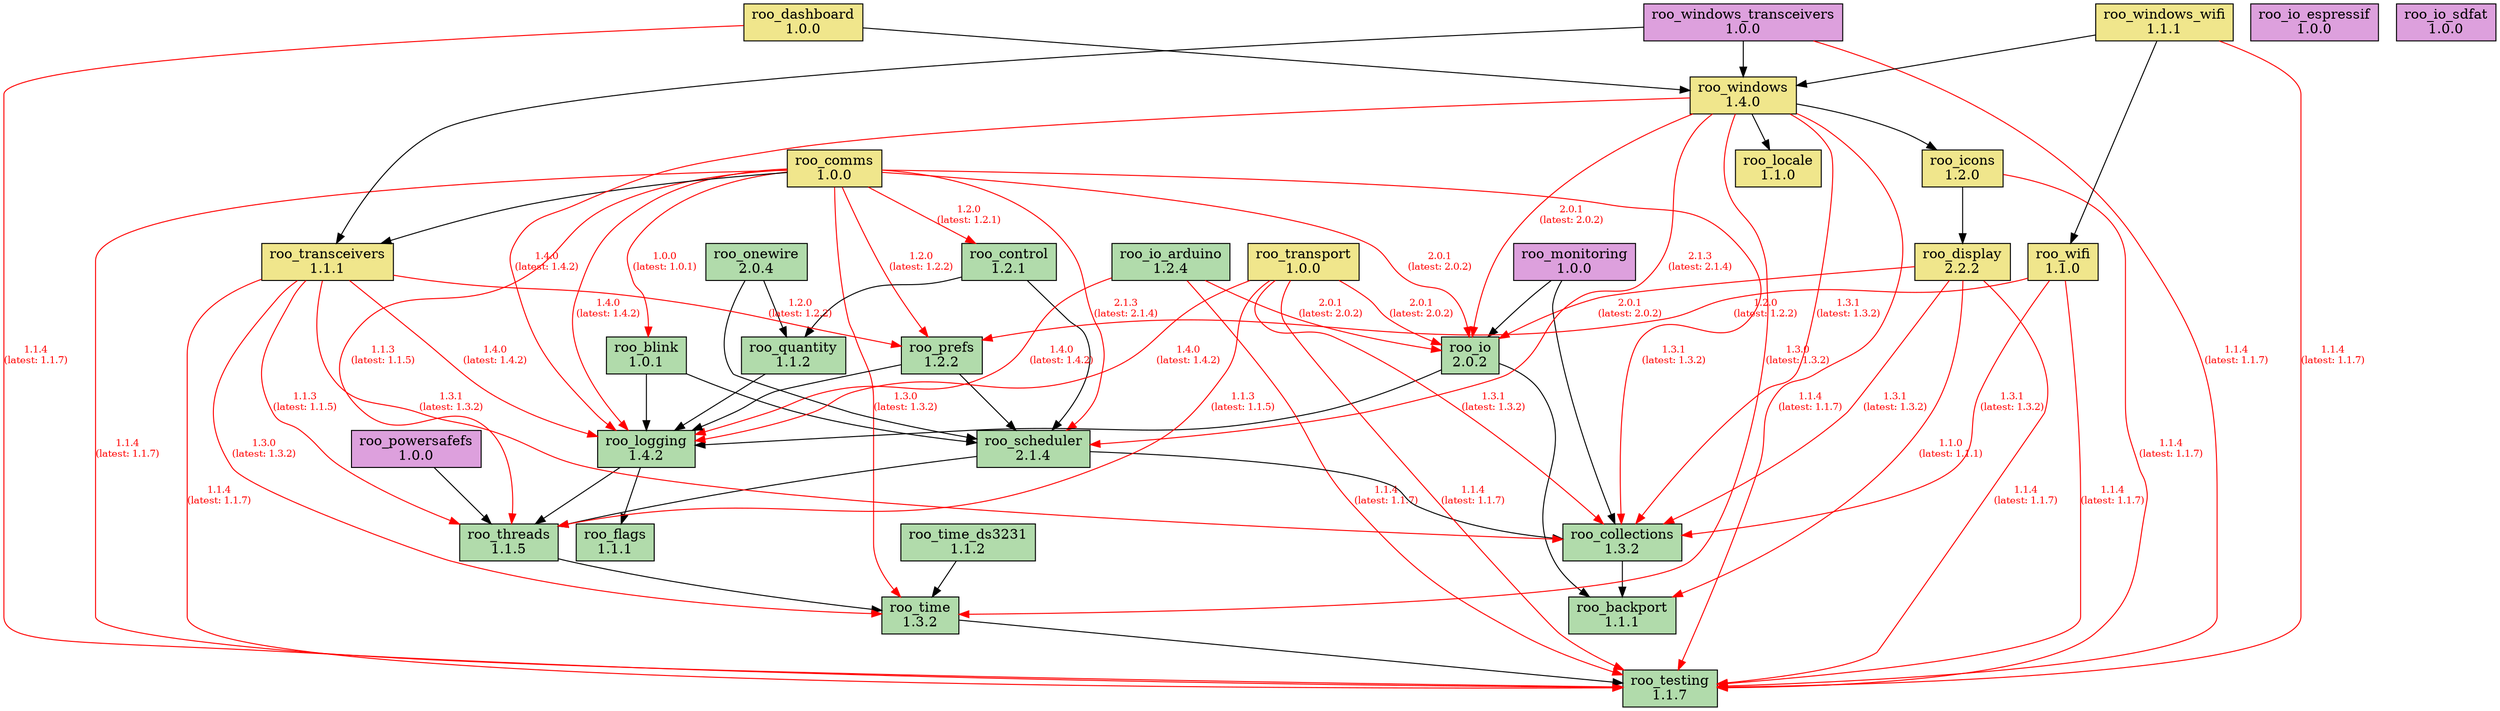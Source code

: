digraph dependencies {
    rankdir=TB;
    node [shape=box, style=filled];
    edge [fontsize=10];

    // Modules
    "roo_backport" [label="roo_backport\n1.1.1", fillcolor="#b1dbab"];
    "roo_blink" [label="roo_blink\n1.0.1", fillcolor="#b1dbab"];
    "roo_collections" [label="roo_collections\n1.3.2", fillcolor="#b1dbab"];
    "roo_comms" [label="roo_comms\n1.0.0", fillcolor="khaki"];
    "roo_control" [label="roo_control\n1.2.1", fillcolor="#b1dbab"];
    "roo_dashboard" [label="roo_dashboard\n1.0.0", fillcolor="khaki"];
    "roo_display" [label="roo_display\n2.2.2", fillcolor="khaki"];
    "roo_flags" [label="roo_flags\n1.1.1", fillcolor="#b1dbab"];
    "roo_icons" [label="roo_icons\n1.2.0", fillcolor="khaki"];
    "roo_io" [label="roo_io\n2.0.2", fillcolor="#b1dbab"];
    "roo_io_arduino" [label="roo_io_arduino\n1.2.4", fillcolor="#b1dbab"];
    "roo_io_espressif" [label="roo_io_espressif\n1.0.0", fillcolor="plum"];
    "roo_io_sdfat" [label="roo_io_sdfat\n1.0.0", fillcolor="plum"];
    "roo_locale" [label="roo_locale\n1.1.0", fillcolor="khaki"];
    "roo_logging" [label="roo_logging\n1.4.2", fillcolor="#b1dbab"];
    "roo_monitoring" [label="roo_monitoring\n1.0.0", fillcolor="plum"];
    "roo_onewire" [label="roo_onewire\n2.0.4", fillcolor="#b1dbab"];
    "roo_powersafefs" [label="roo_powersafefs\n1.0.0", fillcolor="plum"];
    "roo_prefs" [label="roo_prefs\n1.2.2", fillcolor="#b1dbab"];
    "roo_quantity" [label="roo_quantity\n1.1.2", fillcolor="#b1dbab"];
    "roo_scheduler" [label="roo_scheduler\n2.1.4", fillcolor="#b1dbab"];
    "roo_testing" [label="roo_testing\n1.1.7", fillcolor="#b1dbab"];
    "roo_threads" [label="roo_threads\n1.1.5", fillcolor="#b1dbab"];
    "roo_time" [label="roo_time\n1.3.2", fillcolor="#b1dbab"];
    "roo_time_ds3231" [label="roo_time_ds3231\n1.1.2", fillcolor="#b1dbab"];
    "roo_transceivers" [label="roo_transceivers\n1.1.1", fillcolor="khaki"];
    "roo_transport" [label="roo_transport\n1.0.0", fillcolor="khaki"];
    "roo_wifi" [label="roo_wifi\n1.1.0", fillcolor="khaki"];
    "roo_windows" [label="roo_windows\n1.4.0", fillcolor="khaki"];
    "roo_windows_transceivers" [label="roo_windows_transceivers\n1.0.0", fillcolor="plum"];
    "roo_windows_wifi" [label="roo_windows_wifi\n1.1.1", fillcolor="khaki"];

    // Dependencies
    "roo_blink" -> "roo_logging";
    "roo_blink" -> "roo_scheduler";
    "roo_collections" -> "roo_backport";
    "roo_comms" -> "roo_testing" [color=red, fontcolor=red, label="1.1.4\n(latest: 1.1.7)"];
    "roo_comms" -> "roo_blink" [color=red, fontcolor=red, label="1.0.0\n(latest: 1.0.1)"];
    "roo_comms" -> "roo_collections" [color=red, fontcolor=red, label="1.3.1\n(latest: 1.3.2)"];
    "roo_comms" -> "roo_control" [color=red, fontcolor=red, label="1.2.0\n(latest: 1.2.1)"];
    "roo_comms" -> "roo_io" [color=red, fontcolor=red, label="2.0.1\n(latest: 2.0.2)"];
    "roo_comms" -> "roo_logging" [color=red, fontcolor=red, label="1.4.0\n(latest: 1.4.2)"];
    "roo_comms" -> "roo_prefs" [color=red, fontcolor=red, label="1.2.0\n(latest: 1.2.2)"];
    "roo_comms" -> "roo_scheduler" [color=red, fontcolor=red, label="2.1.3\n(latest: 2.1.4)"];
    "roo_comms" -> "roo_threads" [color=red, fontcolor=red, label="1.1.3\n(latest: 1.1.5)"];
    "roo_comms" -> "roo_time" [color=red, fontcolor=red, label="1.3.0\n(latest: 1.3.2)"];
    "roo_comms" -> "roo_transceivers";
    "roo_control" -> "roo_quantity";
    "roo_control" -> "roo_scheduler";
    "roo_dashboard" -> "roo_testing" [color=red, fontcolor=red, label="1.1.4\n(latest: 1.1.7)"];
    "roo_dashboard" -> "roo_windows";
    "roo_display" -> "roo_testing" [color=red, fontcolor=red, label="1.1.4\n(latest: 1.1.7)"];
    "roo_display" -> "roo_backport" [color=red, fontcolor=red, label="1.1.0\n(latest: 1.1.1)"];
    "roo_display" -> "roo_collections" [color=red, fontcolor=red, label="1.3.1\n(latest: 1.3.2)"];
    "roo_display" -> "roo_io" [color=red, fontcolor=red, label="2.0.1\n(latest: 2.0.2)"];
    "roo_icons" -> "roo_testing" [color=red, fontcolor=red, label="1.1.4\n(latest: 1.1.7)"];
    "roo_icons" -> "roo_display";
    "roo_io" -> "roo_backport";
    "roo_io" -> "roo_logging";
    "roo_io_arduino" -> "roo_testing" [color=red, fontcolor=red, label="1.1.4\n(latest: 1.1.7)"];
    "roo_io_arduino" -> "roo_io" [color=red, fontcolor=red, label="2.0.1\n(latest: 2.0.2)"];
    "roo_io_arduino" -> "roo_logging" [color=red, fontcolor=red, label="1.4.0\n(latest: 1.4.2)"];
    "roo_logging" -> "roo_flags";
    "roo_logging" -> "roo_threads";
    "roo_monitoring" -> "roo_collections";
    "roo_monitoring" -> "roo_io";
    "roo_onewire" -> "roo_scheduler";
    "roo_onewire" -> "roo_quantity";
    "roo_powersafefs" -> "roo_threads";
    "roo_prefs" -> "roo_logging";
    "roo_prefs" -> "roo_scheduler";
    "roo_quantity" -> "roo_logging";
    "roo_scheduler" -> "roo_collections";
    "roo_scheduler" -> "roo_threads";
    "roo_threads" -> "roo_time";
    "roo_time" -> "roo_testing";
    "roo_time_ds3231" -> "roo_time";
    "roo_transceivers" -> "roo_testing" [color=red, fontcolor=red, label="1.1.4\n(latest: 1.1.7)"];
    "roo_transceivers" -> "roo_collections" [color=red, fontcolor=red, label="1.3.1\n(latest: 1.3.2)"];
    "roo_transceivers" -> "roo_logging" [color=red, fontcolor=red, label="1.4.0\n(latest: 1.4.2)"];
    "roo_transceivers" -> "roo_prefs" [color=red, fontcolor=red, label="1.2.0\n(latest: 1.2.2)"];
    "roo_transceivers" -> "roo_threads" [color=red, fontcolor=red, label="1.1.3\n(latest: 1.1.5)"];
    "roo_transceivers" -> "roo_time" [color=red, fontcolor=red, label="1.3.0\n(latest: 1.3.2)"];
    "roo_transport" -> "roo_testing" [color=red, fontcolor=red, label="1.1.4\n(latest: 1.1.7)"];
    "roo_transport" -> "roo_collections" [color=red, fontcolor=red, label="1.3.1\n(latest: 1.3.2)"];
    "roo_transport" -> "roo_io" [color=red, fontcolor=red, label="2.0.1\n(latest: 2.0.2)"];
    "roo_transport" -> "roo_logging" [color=red, fontcolor=red, label="1.4.0\n(latest: 1.4.2)"];
    "roo_transport" -> "roo_threads" [color=red, fontcolor=red, label="1.1.3\n(latest: 1.1.5)"];
    "roo_wifi" -> "roo_testing" [color=red, fontcolor=red, label="1.1.4\n(latest: 1.1.7)"];
    "roo_wifi" -> "roo_collections" [color=red, fontcolor=red, label="1.3.1\n(latest: 1.3.2)"];
    "roo_wifi" -> "roo_prefs" [color=red, fontcolor=red, label="1.2.0\n(latest: 1.2.2)"];
    "roo_windows" -> "roo_testing" [color=red, fontcolor=red, label="1.1.4\n(latest: 1.1.7)"];
    "roo_windows" -> "roo_collections" [color=red, fontcolor=red, label="1.3.1\n(latest: 1.3.2)"];
    "roo_windows" -> "roo_locale";
    "roo_windows" -> "roo_logging" [color=red, fontcolor=red, label="1.4.0\n(latest: 1.4.2)"];
    "roo_windows" -> "roo_icons";
    "roo_windows" -> "roo_io" [color=red, fontcolor=red, label="2.0.1\n(latest: 2.0.2)"];
    "roo_windows" -> "roo_scheduler" [color=red, fontcolor=red, label="2.1.3\n(latest: 2.1.4)"];
    "roo_windows" -> "roo_time" [color=red, fontcolor=red, label="1.3.0\n(latest: 1.3.2)"];
    "roo_windows_transceivers" -> "roo_testing" [color=red, fontcolor=red, label="1.1.4\n(latest: 1.1.7)"];
    "roo_windows_transceivers" -> "roo_transceivers";
    "roo_windows_transceivers" -> "roo_windows";
    "roo_windows_wifi" -> "roo_testing" [color=red, fontcolor=red, label="1.1.4\n(latest: 1.1.7)"];
    "roo_windows_wifi" -> "roo_wifi";
    "roo_windows_wifi" -> "roo_windows";
}
